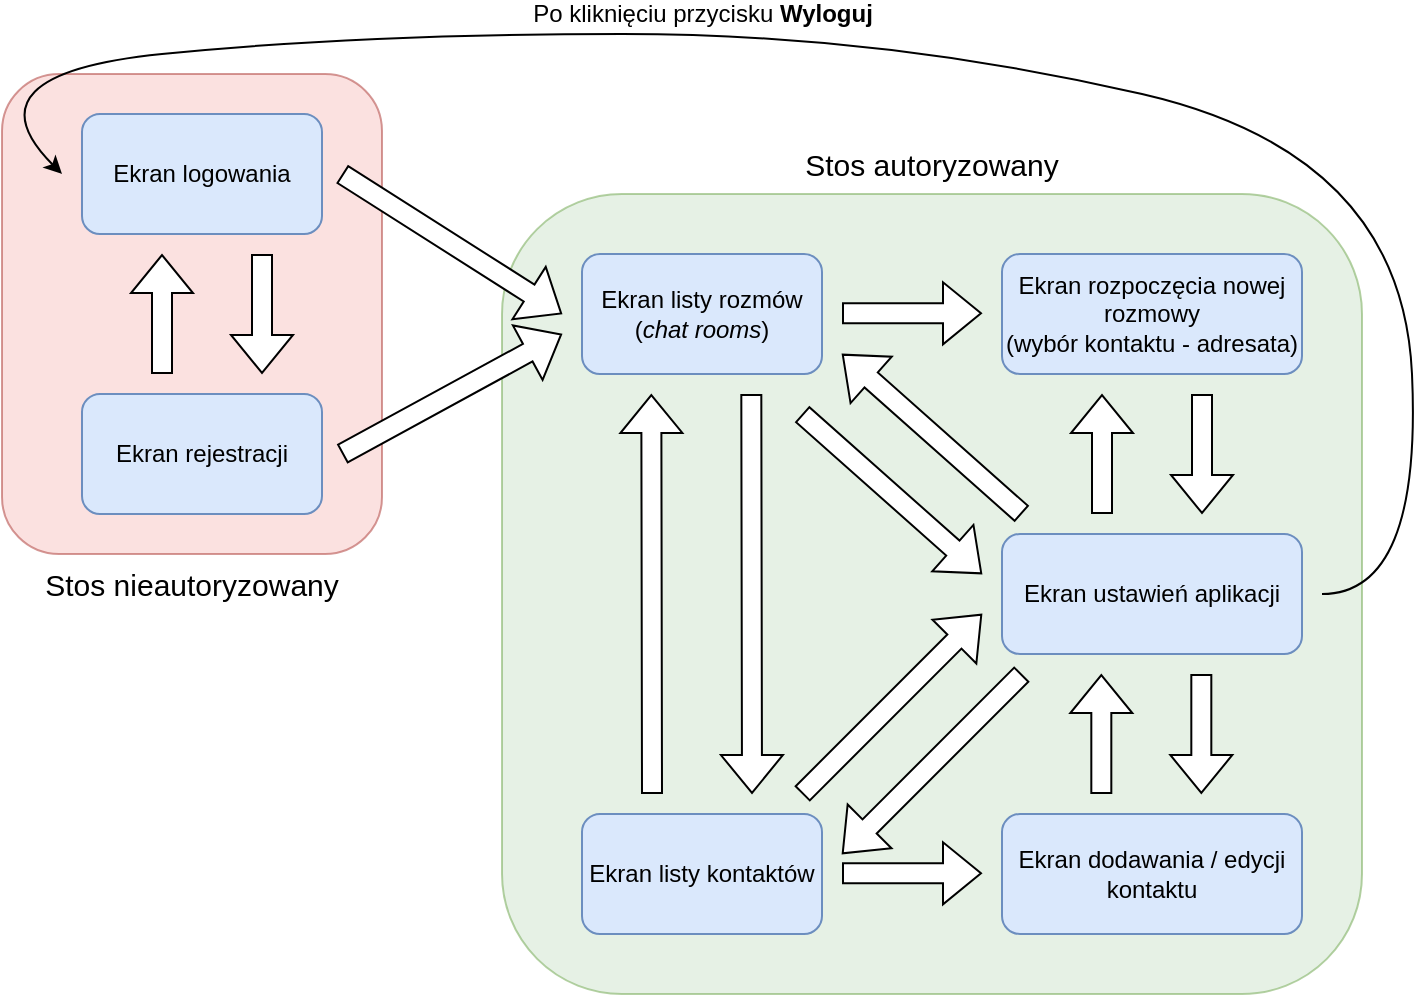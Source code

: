 <mxfile version="23.1.1" type="device">
  <diagram name="Strona-1" id="5Rl28GGf3hA7nbQ6RLO7">
    <mxGraphModel dx="1195" dy="622" grid="1" gridSize="10" guides="1" tooltips="1" connect="1" arrows="1" fold="1" page="1" pageScale="1" pageWidth="827" pageHeight="1169" math="0" shadow="0">
      <root>
        <mxCell id="0" />
        <mxCell id="1" parent="0" />
        <mxCell id="sSDA7JX88jB4z8oBkvtW-33" value="" style="rounded=1;whiteSpace=wrap;html=1;fillColor=#d5e8d4;strokeColor=#82b366;opacity=60;" vertex="1" parent="1">
          <mxGeometry x="340" y="240" width="430" height="400" as="geometry" />
        </mxCell>
        <mxCell id="sSDA7JX88jB4z8oBkvtW-32" value="" style="rounded=1;whiteSpace=wrap;html=1;fillColor=#f8cecc;strokeColor=#b85450;opacity=60;" vertex="1" parent="1">
          <mxGeometry x="90" y="180" width="190" height="240" as="geometry" />
        </mxCell>
        <mxCell id="sSDA7JX88jB4z8oBkvtW-1" value="Ekran logowania" style="rounded=1;whiteSpace=wrap;html=1;fillColor=#dae8fc;strokeColor=#6c8ebf;" vertex="1" parent="1">
          <mxGeometry x="130" y="200" width="120" height="60" as="geometry" />
        </mxCell>
        <mxCell id="sSDA7JX88jB4z8oBkvtW-2" value="Ekran rejestracji" style="rounded=1;whiteSpace=wrap;html=1;fillColor=#dae8fc;strokeColor=#6c8ebf;" vertex="1" parent="1">
          <mxGeometry x="130" y="340" width="120" height="60" as="geometry" />
        </mxCell>
        <mxCell id="sSDA7JX88jB4z8oBkvtW-3" value="" style="shape=flexArrow;endArrow=classic;html=1;rounded=0;fillColor=default;" edge="1" parent="1">
          <mxGeometry width="50" height="50" relative="1" as="geometry">
            <mxPoint x="170" y="330" as="sourcePoint" />
            <mxPoint x="170" y="270" as="targetPoint" />
          </mxGeometry>
        </mxCell>
        <mxCell id="sSDA7JX88jB4z8oBkvtW-4" value="" style="shape=flexArrow;endArrow=classic;html=1;rounded=0;fillColor=default;" edge="1" parent="1">
          <mxGeometry width="50" height="50" relative="1" as="geometry">
            <mxPoint x="220" y="270" as="sourcePoint" />
            <mxPoint x="220" y="330" as="targetPoint" />
          </mxGeometry>
        </mxCell>
        <mxCell id="sSDA7JX88jB4z8oBkvtW-5" value="Ekran listy rozmów&lt;br&gt;(&lt;i&gt;chat rooms&lt;/i&gt;)" style="rounded=1;whiteSpace=wrap;html=1;fillColor=#dae8fc;strokeColor=#6c8ebf;" vertex="1" parent="1">
          <mxGeometry x="380" y="270" width="120" height="60" as="geometry" />
        </mxCell>
        <mxCell id="sSDA7JX88jB4z8oBkvtW-6" value="" style="shape=flexArrow;endArrow=classic;html=1;rounded=0;fillColor=default;" edge="1" parent="1">
          <mxGeometry width="50" height="50" relative="1" as="geometry">
            <mxPoint x="260" y="230" as="sourcePoint" />
            <mxPoint x="370" y="300" as="targetPoint" />
          </mxGeometry>
        </mxCell>
        <mxCell id="sSDA7JX88jB4z8oBkvtW-7" value="" style="shape=flexArrow;endArrow=classic;html=1;rounded=0;fillColor=default;" edge="1" parent="1">
          <mxGeometry width="50" height="50" relative="1" as="geometry">
            <mxPoint x="260" y="370" as="sourcePoint" />
            <mxPoint x="370" y="310" as="targetPoint" />
          </mxGeometry>
        </mxCell>
        <mxCell id="sSDA7JX88jB4z8oBkvtW-8" value="Ekran listy kontaktów" style="rounded=1;whiteSpace=wrap;html=1;fillColor=#dae8fc;strokeColor=#6c8ebf;" vertex="1" parent="1">
          <mxGeometry x="380" y="550" width="120" height="60" as="geometry" />
        </mxCell>
        <mxCell id="sSDA7JX88jB4z8oBkvtW-9" value="" style="shape=flexArrow;endArrow=classic;html=1;rounded=0;fillColor=default;" edge="1" parent="1">
          <mxGeometry width="50" height="50" relative="1" as="geometry">
            <mxPoint x="415" y="540" as="sourcePoint" />
            <mxPoint x="414.66" y="340" as="targetPoint" />
          </mxGeometry>
        </mxCell>
        <mxCell id="sSDA7JX88jB4z8oBkvtW-10" value="" style="shape=flexArrow;endArrow=classic;html=1;rounded=0;fillColor=default;" edge="1" parent="1">
          <mxGeometry width="50" height="50" relative="1" as="geometry">
            <mxPoint x="464.66" y="340" as="sourcePoint" />
            <mxPoint x="465" y="540" as="targetPoint" />
          </mxGeometry>
        </mxCell>
        <mxCell id="sSDA7JX88jB4z8oBkvtW-11" value="" style="shape=flexArrow;endArrow=classic;html=1;rounded=0;fillColor=default;" edge="1" parent="1">
          <mxGeometry width="50" height="50" relative="1" as="geometry">
            <mxPoint x="510" y="299.66" as="sourcePoint" />
            <mxPoint x="580" y="299.66" as="targetPoint" />
          </mxGeometry>
        </mxCell>
        <mxCell id="sSDA7JX88jB4z8oBkvtW-12" value="Ekran rozpoczęcia nowej rozmowy&lt;br&gt;(wybór kontaktu - adresata)" style="rounded=1;whiteSpace=wrap;html=1;fillColor=#dae8fc;strokeColor=#6c8ebf;" vertex="1" parent="1">
          <mxGeometry x="590" y="270" width="150" height="60" as="geometry" />
        </mxCell>
        <mxCell id="sSDA7JX88jB4z8oBkvtW-13" value="" style="shape=flexArrow;endArrow=classic;html=1;rounded=0;fillColor=default;" edge="1" parent="1">
          <mxGeometry width="50" height="50" relative="1" as="geometry">
            <mxPoint x="510" y="579.66" as="sourcePoint" />
            <mxPoint x="580" y="579.66" as="targetPoint" />
          </mxGeometry>
        </mxCell>
        <mxCell id="sSDA7JX88jB4z8oBkvtW-14" value="Ekran dodawania / edycji kontaktu" style="rounded=1;whiteSpace=wrap;html=1;fillColor=#dae8fc;strokeColor=#6c8ebf;" vertex="1" parent="1">
          <mxGeometry x="590" y="550" width="150" height="60" as="geometry" />
        </mxCell>
        <mxCell id="sSDA7JX88jB4z8oBkvtW-15" value="Ekran ustawień aplikacji" style="rounded=1;whiteSpace=wrap;html=1;fillColor=#dae8fc;strokeColor=#6c8ebf;" vertex="1" parent="1">
          <mxGeometry x="590" y="410" width="150" height="60" as="geometry" />
        </mxCell>
        <mxCell id="sSDA7JX88jB4z8oBkvtW-21" value="" style="shape=flexArrow;endArrow=classic;html=1;rounded=0;fillColor=default;" edge="1" parent="1">
          <mxGeometry width="50" height="50" relative="1" as="geometry">
            <mxPoint x="640" y="400" as="sourcePoint" />
            <mxPoint x="640" y="340" as="targetPoint" />
          </mxGeometry>
        </mxCell>
        <mxCell id="sSDA7JX88jB4z8oBkvtW-22" value="" style="shape=flexArrow;endArrow=classic;html=1;rounded=0;fillColor=default;" edge="1" parent="1">
          <mxGeometry width="50" height="50" relative="1" as="geometry">
            <mxPoint x="690" y="340" as="sourcePoint" />
            <mxPoint x="690" y="400" as="targetPoint" />
          </mxGeometry>
        </mxCell>
        <mxCell id="sSDA7JX88jB4z8oBkvtW-23" value="" style="shape=flexArrow;endArrow=classic;html=1;rounded=0;fillColor=default;" edge="1" parent="1">
          <mxGeometry width="50" height="50" relative="1" as="geometry">
            <mxPoint x="639.66" y="540" as="sourcePoint" />
            <mxPoint x="639.66" y="480" as="targetPoint" />
          </mxGeometry>
        </mxCell>
        <mxCell id="sSDA7JX88jB4z8oBkvtW-24" value="" style="shape=flexArrow;endArrow=classic;html=1;rounded=0;fillColor=default;" edge="1" parent="1">
          <mxGeometry width="50" height="50" relative="1" as="geometry">
            <mxPoint x="689.66" y="480" as="sourcePoint" />
            <mxPoint x="689.66" y="540" as="targetPoint" />
          </mxGeometry>
        </mxCell>
        <mxCell id="sSDA7JX88jB4z8oBkvtW-25" value="" style="shape=flexArrow;endArrow=classic;html=1;rounded=0;fillColor=default;" edge="1" parent="1">
          <mxGeometry width="50" height="50" relative="1" as="geometry">
            <mxPoint x="490" y="540" as="sourcePoint" />
            <mxPoint x="580" y="450" as="targetPoint" />
          </mxGeometry>
        </mxCell>
        <mxCell id="sSDA7JX88jB4z8oBkvtW-26" value="" style="shape=flexArrow;endArrow=classic;html=1;rounded=0;fillColor=default;" edge="1" parent="1">
          <mxGeometry width="50" height="50" relative="1" as="geometry">
            <mxPoint x="600" y="480" as="sourcePoint" />
            <mxPoint x="510" y="570" as="targetPoint" />
          </mxGeometry>
        </mxCell>
        <mxCell id="sSDA7JX88jB4z8oBkvtW-27" value="" style="shape=flexArrow;endArrow=classic;html=1;rounded=0;fillColor=default;" edge="1" parent="1">
          <mxGeometry width="50" height="50" relative="1" as="geometry">
            <mxPoint x="490" y="350" as="sourcePoint" />
            <mxPoint x="580" y="430" as="targetPoint" />
          </mxGeometry>
        </mxCell>
        <mxCell id="sSDA7JX88jB4z8oBkvtW-28" value="" style="shape=flexArrow;endArrow=classic;html=1;rounded=0;fillColor=default;" edge="1" parent="1">
          <mxGeometry width="50" height="50" relative="1" as="geometry">
            <mxPoint x="600" y="400" as="sourcePoint" />
            <mxPoint x="510" y="320" as="targetPoint" />
          </mxGeometry>
        </mxCell>
        <mxCell id="sSDA7JX88jB4z8oBkvtW-30" value="" style="curved=1;endArrow=classic;html=1;rounded=0;" edge="1" parent="1">
          <mxGeometry width="50" height="50" relative="1" as="geometry">
            <mxPoint x="750" y="440" as="sourcePoint" />
            <mxPoint x="120" y="230" as="targetPoint" />
            <Array as="points">
              <mxPoint x="800" y="440" />
              <mxPoint x="790" y="220" />
              <mxPoint x="530" y="160" />
              <mxPoint x="270" y="160" />
              <mxPoint x="70" y="180" />
            </Array>
          </mxGeometry>
        </mxCell>
        <mxCell id="sSDA7JX88jB4z8oBkvtW-31" value="Po kliknięciu przycisku &lt;b style=&quot;font-size: 12px;&quot;&gt;Wyloguj&lt;/b&gt;" style="edgeLabel;html=1;align=center;verticalAlign=middle;resizable=0;points=[];fontSize=12;labelBackgroundColor=none;" vertex="1" connectable="0" parent="sSDA7JX88jB4z8oBkvtW-30">
          <mxGeometry x="0.163" y="-1" relative="1" as="geometry">
            <mxPoint x="-6" y="-9" as="offset" />
          </mxGeometry>
        </mxCell>
        <mxCell id="sSDA7JX88jB4z8oBkvtW-34" value="Stos nieautoryzowany" style="text;html=1;strokeColor=none;fillColor=none;align=center;verticalAlign=middle;whiteSpace=wrap;rounded=0;fontSize=15;" vertex="1" parent="1">
          <mxGeometry x="105" y="420" width="160" height="30" as="geometry" />
        </mxCell>
        <mxCell id="sSDA7JX88jB4z8oBkvtW-35" value="Stos autoryzowany" style="text;html=1;strokeColor=none;fillColor=none;align=center;verticalAlign=middle;whiteSpace=wrap;rounded=0;fontSize=15;" vertex="1" parent="1">
          <mxGeometry x="475" y="210" width="160" height="30" as="geometry" />
        </mxCell>
      </root>
    </mxGraphModel>
  </diagram>
</mxfile>

